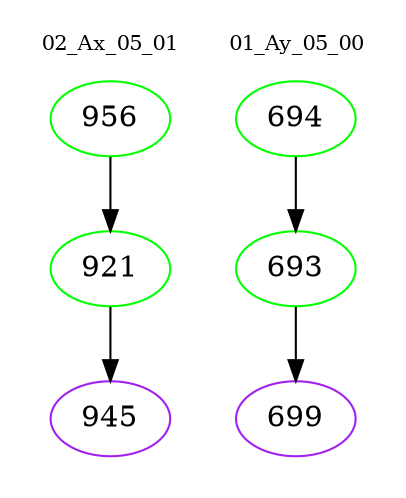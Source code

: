 digraph{
subgraph cluster_0 {
color = white
label = "02_Ax_05_01";
fontsize=10;
T0_956 [label="956", color="green"]
T0_956 -> T0_921 [color="black"]
T0_921 [label="921", color="green"]
T0_921 -> T0_945 [color="black"]
T0_945 [label="945", color="purple"]
}
subgraph cluster_1 {
color = white
label = "01_Ay_05_00";
fontsize=10;
T1_694 [label="694", color="green"]
T1_694 -> T1_693 [color="black"]
T1_693 [label="693", color="green"]
T1_693 -> T1_699 [color="black"]
T1_699 [label="699", color="purple"]
}
}
